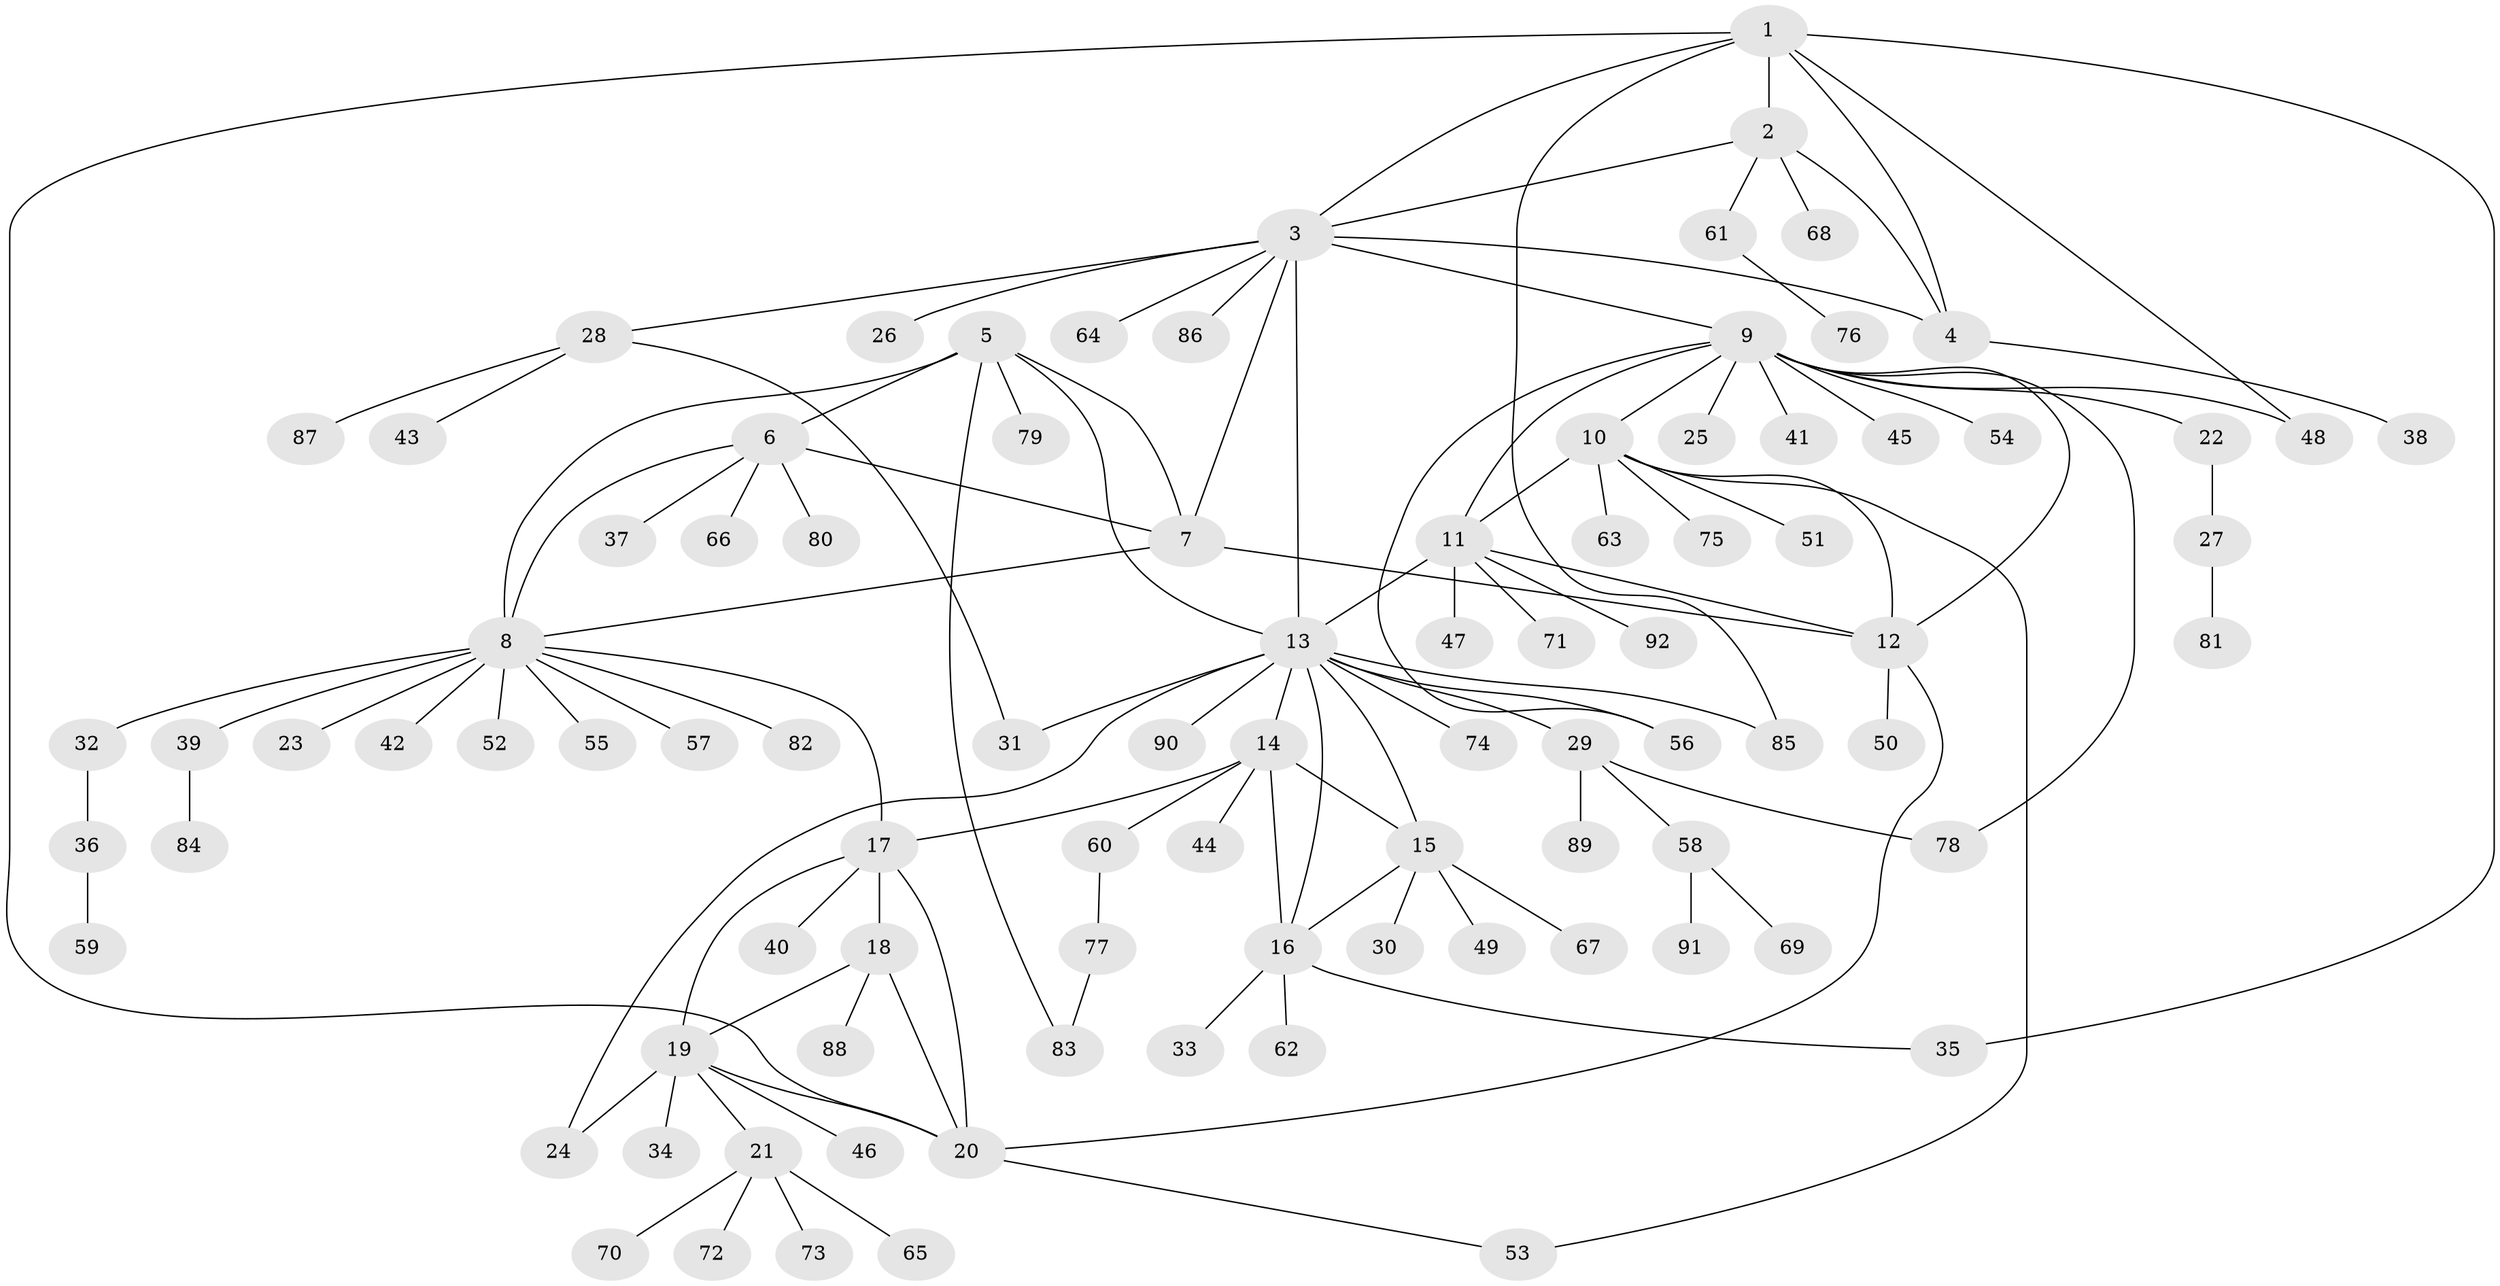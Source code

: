 // coarse degree distribution, {4: 0.021739130434782608, 7: 0.043478260869565216, 5: 0.021739130434782608, 2: 0.043478260869565216, 1: 0.782608695652174, 8: 0.043478260869565216, 12: 0.021739130434782608, 13: 0.021739130434782608}
// Generated by graph-tools (version 1.1) at 2025/57/03/04/25 21:57:55]
// undirected, 92 vertices, 121 edges
graph export_dot {
graph [start="1"]
  node [color=gray90,style=filled];
  1;
  2;
  3;
  4;
  5;
  6;
  7;
  8;
  9;
  10;
  11;
  12;
  13;
  14;
  15;
  16;
  17;
  18;
  19;
  20;
  21;
  22;
  23;
  24;
  25;
  26;
  27;
  28;
  29;
  30;
  31;
  32;
  33;
  34;
  35;
  36;
  37;
  38;
  39;
  40;
  41;
  42;
  43;
  44;
  45;
  46;
  47;
  48;
  49;
  50;
  51;
  52;
  53;
  54;
  55;
  56;
  57;
  58;
  59;
  60;
  61;
  62;
  63;
  64;
  65;
  66;
  67;
  68;
  69;
  70;
  71;
  72;
  73;
  74;
  75;
  76;
  77;
  78;
  79;
  80;
  81;
  82;
  83;
  84;
  85;
  86;
  87;
  88;
  89;
  90;
  91;
  92;
  1 -- 2;
  1 -- 3;
  1 -- 4;
  1 -- 20;
  1 -- 35;
  1 -- 48;
  1 -- 85;
  2 -- 3;
  2 -- 4;
  2 -- 61;
  2 -- 68;
  3 -- 4;
  3 -- 7;
  3 -- 9;
  3 -- 13;
  3 -- 26;
  3 -- 28;
  3 -- 64;
  3 -- 86;
  4 -- 38;
  5 -- 6;
  5 -- 7;
  5 -- 8;
  5 -- 13;
  5 -- 79;
  5 -- 83;
  6 -- 7;
  6 -- 8;
  6 -- 37;
  6 -- 66;
  6 -- 80;
  7 -- 8;
  7 -- 12;
  8 -- 17;
  8 -- 23;
  8 -- 32;
  8 -- 39;
  8 -- 42;
  8 -- 52;
  8 -- 55;
  8 -- 57;
  8 -- 82;
  9 -- 10;
  9 -- 11;
  9 -- 12;
  9 -- 22;
  9 -- 25;
  9 -- 41;
  9 -- 45;
  9 -- 48;
  9 -- 54;
  9 -- 56;
  9 -- 78;
  10 -- 11;
  10 -- 12;
  10 -- 51;
  10 -- 53;
  10 -- 63;
  10 -- 75;
  11 -- 12;
  11 -- 13;
  11 -- 47;
  11 -- 71;
  11 -- 92;
  12 -- 20;
  12 -- 50;
  13 -- 14;
  13 -- 15;
  13 -- 16;
  13 -- 24;
  13 -- 29;
  13 -- 31;
  13 -- 56;
  13 -- 74;
  13 -- 85;
  13 -- 90;
  14 -- 15;
  14 -- 16;
  14 -- 17;
  14 -- 44;
  14 -- 60;
  15 -- 16;
  15 -- 30;
  15 -- 49;
  15 -- 67;
  16 -- 33;
  16 -- 35;
  16 -- 62;
  17 -- 18;
  17 -- 19;
  17 -- 20;
  17 -- 40;
  18 -- 19;
  18 -- 20;
  18 -- 88;
  19 -- 20;
  19 -- 21;
  19 -- 24;
  19 -- 34;
  19 -- 46;
  20 -- 53;
  21 -- 65;
  21 -- 70;
  21 -- 72;
  21 -- 73;
  22 -- 27;
  27 -- 81;
  28 -- 31;
  28 -- 43;
  28 -- 87;
  29 -- 58;
  29 -- 78;
  29 -- 89;
  32 -- 36;
  36 -- 59;
  39 -- 84;
  58 -- 69;
  58 -- 91;
  60 -- 77;
  61 -- 76;
  77 -- 83;
}
